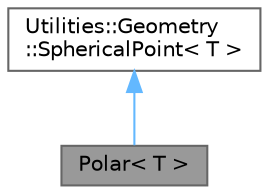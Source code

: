 digraph "Polar&lt; T &gt;"
{
 // LATEX_PDF_SIZE
  bgcolor="transparent";
  edge [fontname=Helvetica,fontsize=10,labelfontname=Helvetica,labelfontsize=10];
  node [fontname=Helvetica,fontsize=10,shape=box,height=0.2,width=0.4];
  Node1 [id="Node000001",label="Polar\< T \>",height=0.2,width=0.4,color="gray40", fillcolor="grey60", style="filled", fontcolor="black",tooltip="this data class represents a postion inspherical coordinates and a polarization relative to the sphir..."];
  Node2 -> Node1 [id="edge2_Node000001_Node000002",dir="back",color="steelblue1",style="solid",tooltip=" "];
  Node2 [id="Node000002",label="Utilities::Geometry\l::SphericalPoint\< T \>",height=0.2,width=0.4,color="gray40", fillcolor="white", style="filled",URL="$class_utilities_1_1_geometry_1_1_spherical_point.html",tooltip=" "];
}
